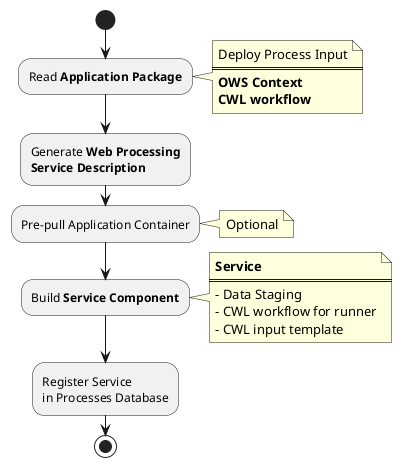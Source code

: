 @startuml Data Stage In Activity Diagram

start

:Read **Application Package**;
note right
    Deploy Process Input
    ====
    **OWS Context**
    **CWL workflow**
end note
:Generate **Web Processing**\n**Service Description**;

:Pre-pull Application Container;
note right
    Optional
end note

:Build **Service Component**;
note right
    **Service**
    ====
    - Data Staging
    - CWL workflow for runner
    - CWL input template
end note

:Register Service\nin Processes Database;


stop

@enduml